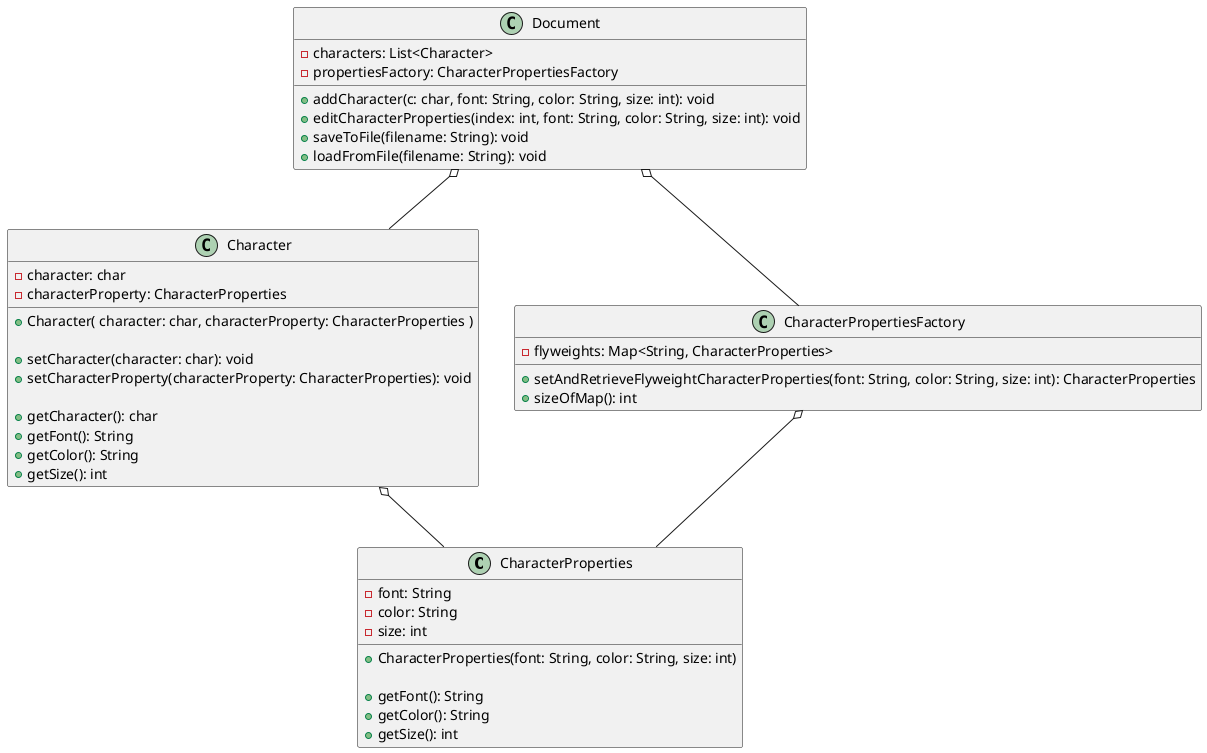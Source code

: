 @startuml
'https://plantuml.com/class-diagram

class CharacterProperties {
-font: String
-color: String
-size: int

'Constructor
+CharacterProperties(font: String, color: String, size: int)

'Getter methods
+getFont(): String
+getColor(): String
+getSize(): int
}

class Character {
-character: char
-characterProperty: CharacterProperties

+Character( character: char, characterProperty: CharacterProperties )

'Getter and setter methods
+setCharacter(character: char): void
+setCharacterProperty(characterProperty: CharacterProperties): void

+getCharacter(): char
+getFont(): String
+getColor(): String
+getSize(): int
}

class CharacterPropertiesFactory {
-flyweights: Map<String, CharacterProperties>
+setAndRetrieveFlyweightCharacterProperties(font: String, color: String, size: int): CharacterProperties
+sizeOfMap(): int
}

class Document {
-characters: List<Character>
-propertiesFactory: CharacterPropertiesFactory
+addCharacter(c: char, font: String, color: String, size: int): void
+editCharacterProperties(index: int, font: String, color: String, size: int): void
+saveToFile(filename: String): void
+loadFromFile(filename: String): void
}

CharacterPropertiesFactory o-- CharacterProperties
Character o-- CharacterProperties
Document o-- CharacterPropertiesFactory
Document o-- Character

@enduml